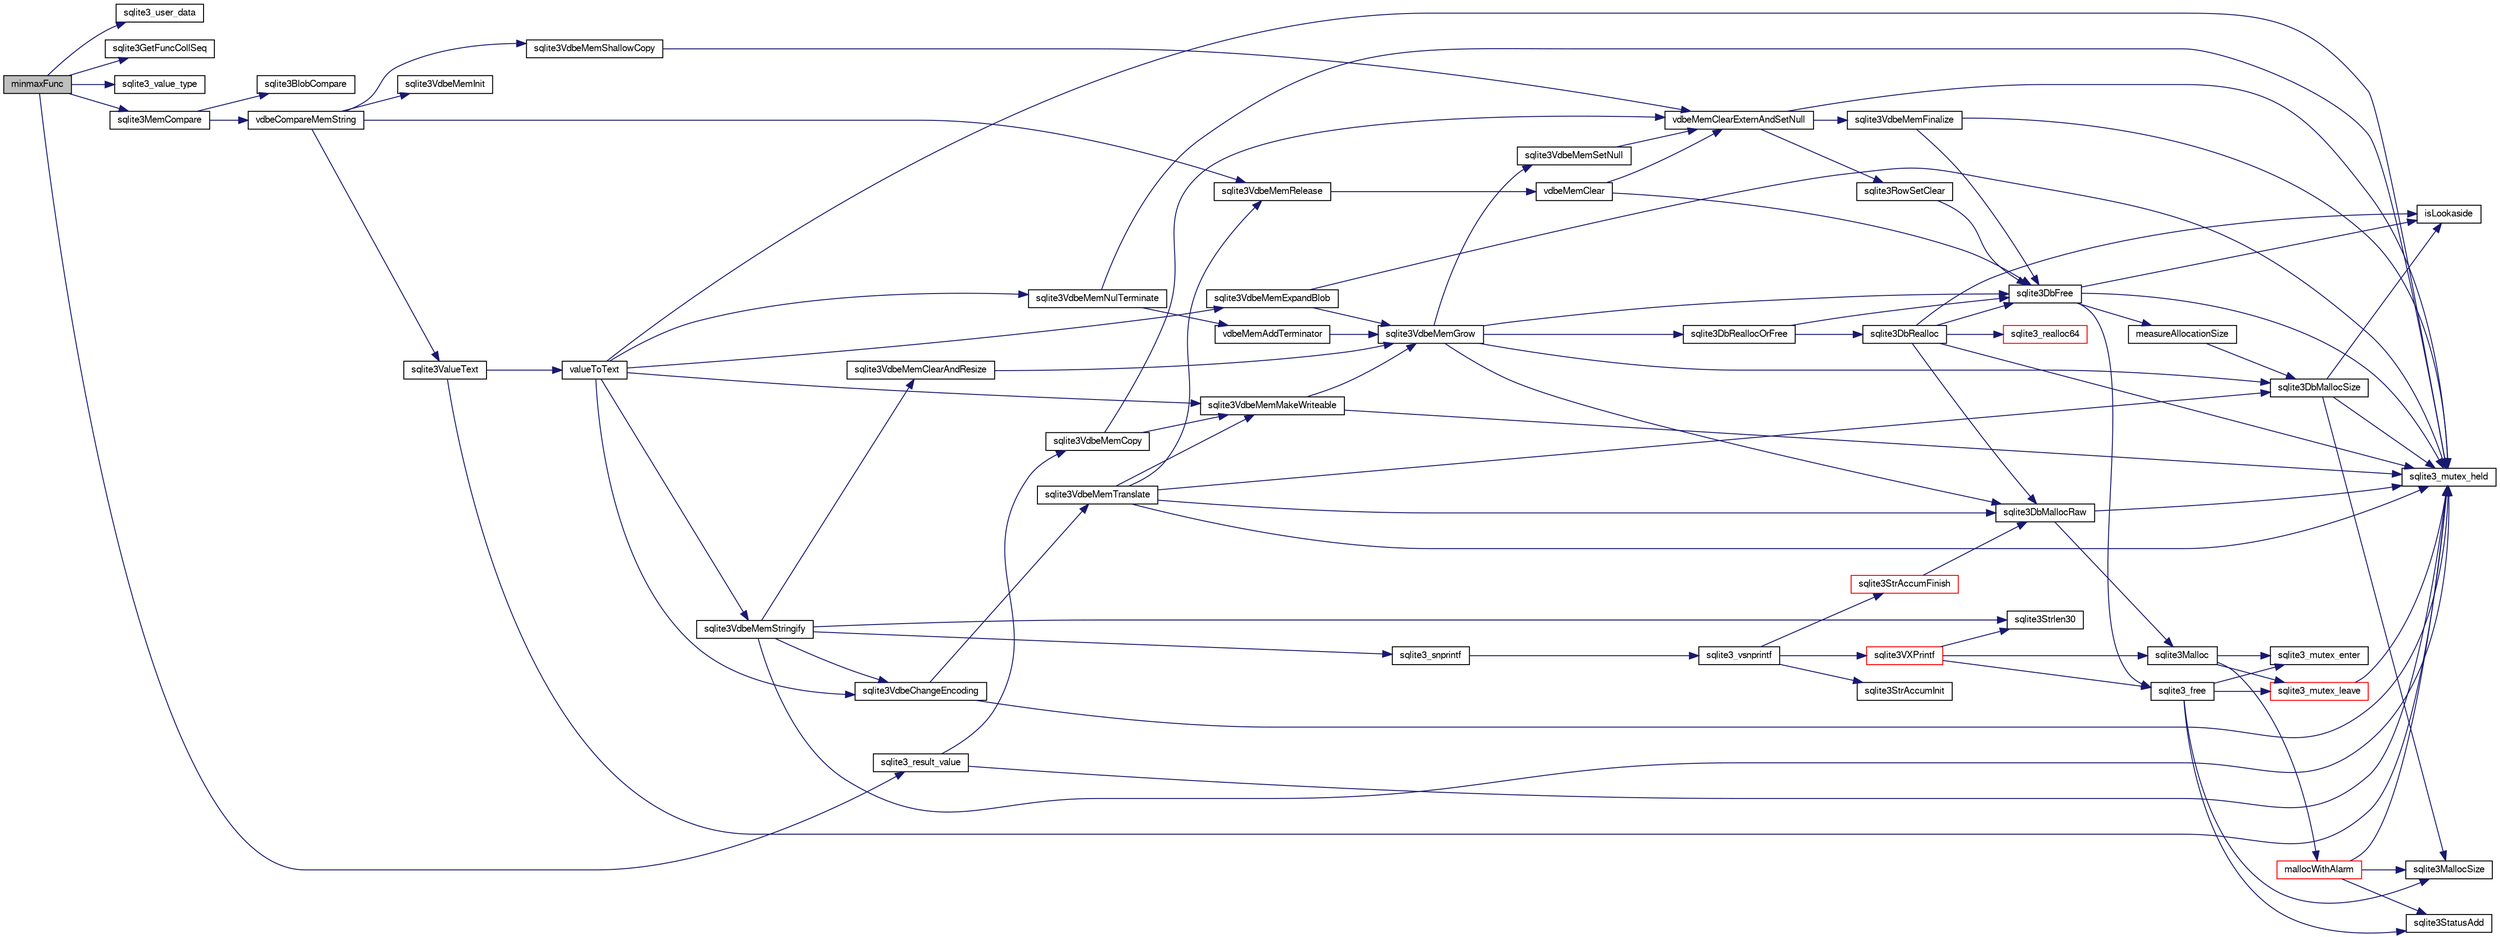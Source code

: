 digraph "minmaxFunc"
{
  edge [fontname="FreeSans",fontsize="10",labelfontname="FreeSans",labelfontsize="10"];
  node [fontname="FreeSans",fontsize="10",shape=record];
  rankdir="LR";
  Node166573 [label="minmaxFunc",height=0.2,width=0.4,color="black", fillcolor="grey75", style="filled", fontcolor="black"];
  Node166573 -> Node166574 [color="midnightblue",fontsize="10",style="solid",fontname="FreeSans"];
  Node166574 [label="sqlite3_user_data",height=0.2,width=0.4,color="black", fillcolor="white", style="filled",URL="$sqlite3_8c.html#ad5112720cb942f40e424fff89f4222b8"];
  Node166573 -> Node166575 [color="midnightblue",fontsize="10",style="solid",fontname="FreeSans"];
  Node166575 [label="sqlite3GetFuncCollSeq",height=0.2,width=0.4,color="black", fillcolor="white", style="filled",URL="$sqlite3_8c.html#a1f74f1388742c31b36be82a263d682cd"];
  Node166573 -> Node166576 [color="midnightblue",fontsize="10",style="solid",fontname="FreeSans"];
  Node166576 [label="sqlite3_value_type",height=0.2,width=0.4,color="black", fillcolor="white", style="filled",URL="$sqlite3_8c.html#ac5e91a982065a1ab220a43bbd18cfa60"];
  Node166573 -> Node166577 [color="midnightblue",fontsize="10",style="solid",fontname="FreeSans"];
  Node166577 [label="sqlite3MemCompare",height=0.2,width=0.4,color="black", fillcolor="white", style="filled",URL="$sqlite3_8c.html#a89fc02818dc8eb6be452ea408164b5e3"];
  Node166577 -> Node166578 [color="midnightblue",fontsize="10",style="solid",fontname="FreeSans"];
  Node166578 [label="vdbeCompareMemString",height=0.2,width=0.4,color="black", fillcolor="white", style="filled",URL="$sqlite3_8c.html#afc618ccf0c8dc5c4de68c35c8b1613c1"];
  Node166578 -> Node166579 [color="midnightblue",fontsize="10",style="solid",fontname="FreeSans"];
  Node166579 [label="sqlite3VdbeMemInit",height=0.2,width=0.4,color="black", fillcolor="white", style="filled",URL="$sqlite3_8c.html#a71744ecf3bbf078600c527fa96ef3360"];
  Node166578 -> Node166580 [color="midnightblue",fontsize="10",style="solid",fontname="FreeSans"];
  Node166580 [label="sqlite3VdbeMemShallowCopy",height=0.2,width=0.4,color="black", fillcolor="white", style="filled",URL="$sqlite3_8c.html#a507287d895706c681ed352775e726f6a"];
  Node166580 -> Node166581 [color="midnightblue",fontsize="10",style="solid",fontname="FreeSans"];
  Node166581 [label="vdbeMemClearExternAndSetNull",height=0.2,width=0.4,color="black", fillcolor="white", style="filled",URL="$sqlite3_8c.html#a29c41a360fb0e86b817777daf061230c"];
  Node166581 -> Node166582 [color="midnightblue",fontsize="10",style="solid",fontname="FreeSans"];
  Node166582 [label="sqlite3_mutex_held",height=0.2,width=0.4,color="black", fillcolor="white", style="filled",URL="$sqlite3_8c.html#acf77da68932b6bc163c5e68547ecc3e7"];
  Node166581 -> Node166583 [color="midnightblue",fontsize="10",style="solid",fontname="FreeSans"];
  Node166583 [label="sqlite3VdbeMemFinalize",height=0.2,width=0.4,color="black", fillcolor="white", style="filled",URL="$sqlite3_8c.html#a2568220f48ddef81b1c43e401042d9d2"];
  Node166583 -> Node166582 [color="midnightblue",fontsize="10",style="solid",fontname="FreeSans"];
  Node166583 -> Node166584 [color="midnightblue",fontsize="10",style="solid",fontname="FreeSans"];
  Node166584 [label="sqlite3DbFree",height=0.2,width=0.4,color="black", fillcolor="white", style="filled",URL="$sqlite3_8c.html#ac70ab821a6607b4a1b909582dc37a069"];
  Node166584 -> Node166582 [color="midnightblue",fontsize="10",style="solid",fontname="FreeSans"];
  Node166584 -> Node166585 [color="midnightblue",fontsize="10",style="solid",fontname="FreeSans"];
  Node166585 [label="measureAllocationSize",height=0.2,width=0.4,color="black", fillcolor="white", style="filled",URL="$sqlite3_8c.html#a45731e644a22fdb756e2b6337224217a"];
  Node166585 -> Node166586 [color="midnightblue",fontsize="10",style="solid",fontname="FreeSans"];
  Node166586 [label="sqlite3DbMallocSize",height=0.2,width=0.4,color="black", fillcolor="white", style="filled",URL="$sqlite3_8c.html#aa397e5a8a03495203a0767abf0a71f86"];
  Node166586 -> Node166587 [color="midnightblue",fontsize="10",style="solid",fontname="FreeSans"];
  Node166587 [label="sqlite3MallocSize",height=0.2,width=0.4,color="black", fillcolor="white", style="filled",URL="$sqlite3_8c.html#acf5d2a5f35270bafb050bd2def576955"];
  Node166586 -> Node166582 [color="midnightblue",fontsize="10",style="solid",fontname="FreeSans"];
  Node166586 -> Node166588 [color="midnightblue",fontsize="10",style="solid",fontname="FreeSans"];
  Node166588 [label="isLookaside",height=0.2,width=0.4,color="black", fillcolor="white", style="filled",URL="$sqlite3_8c.html#a770fa05ff9717b75e16f4d968a77b897"];
  Node166584 -> Node166588 [color="midnightblue",fontsize="10",style="solid",fontname="FreeSans"];
  Node166584 -> Node166589 [color="midnightblue",fontsize="10",style="solid",fontname="FreeSans"];
  Node166589 [label="sqlite3_free",height=0.2,width=0.4,color="black", fillcolor="white", style="filled",URL="$sqlite3_8c.html#a6552349e36a8a691af5487999ab09519"];
  Node166589 -> Node166590 [color="midnightblue",fontsize="10",style="solid",fontname="FreeSans"];
  Node166590 [label="sqlite3_mutex_enter",height=0.2,width=0.4,color="black", fillcolor="white", style="filled",URL="$sqlite3_8c.html#a1c12cde690bd89f104de5cbad12a6bf5"];
  Node166589 -> Node166591 [color="midnightblue",fontsize="10",style="solid",fontname="FreeSans"];
  Node166591 [label="sqlite3StatusAdd",height=0.2,width=0.4,color="black", fillcolor="white", style="filled",URL="$sqlite3_8c.html#afa029f93586aeab4cc85360905dae9cd"];
  Node166589 -> Node166587 [color="midnightblue",fontsize="10",style="solid",fontname="FreeSans"];
  Node166589 -> Node166592 [color="midnightblue",fontsize="10",style="solid",fontname="FreeSans"];
  Node166592 [label="sqlite3_mutex_leave",height=0.2,width=0.4,color="red", fillcolor="white", style="filled",URL="$sqlite3_8c.html#a5838d235601dbd3c1fa993555c6bcc93"];
  Node166592 -> Node166582 [color="midnightblue",fontsize="10",style="solid",fontname="FreeSans"];
  Node166581 -> Node166594 [color="midnightblue",fontsize="10",style="solid",fontname="FreeSans"];
  Node166594 [label="sqlite3RowSetClear",height=0.2,width=0.4,color="black", fillcolor="white", style="filled",URL="$sqlite3_8c.html#ae153de0cd969511a607e26deeca80342"];
  Node166594 -> Node166584 [color="midnightblue",fontsize="10",style="solid",fontname="FreeSans"];
  Node166578 -> Node166595 [color="midnightblue",fontsize="10",style="solid",fontname="FreeSans"];
  Node166595 [label="sqlite3ValueText",height=0.2,width=0.4,color="black", fillcolor="white", style="filled",URL="$sqlite3_8c.html#ad567a94e52d1adf81f4857fdba00a59b"];
  Node166595 -> Node166582 [color="midnightblue",fontsize="10",style="solid",fontname="FreeSans"];
  Node166595 -> Node166596 [color="midnightblue",fontsize="10",style="solid",fontname="FreeSans"];
  Node166596 [label="valueToText",height=0.2,width=0.4,color="black", fillcolor="white", style="filled",URL="$sqlite3_8c.html#abded1c4848e5c5901949c02af499044c"];
  Node166596 -> Node166582 [color="midnightblue",fontsize="10",style="solid",fontname="FreeSans"];
  Node166596 -> Node166597 [color="midnightblue",fontsize="10",style="solid",fontname="FreeSans"];
  Node166597 [label="sqlite3VdbeMemExpandBlob",height=0.2,width=0.4,color="black", fillcolor="white", style="filled",URL="$sqlite3_8c.html#afa1d06c05f058623f190c05aac4a5c7c"];
  Node166597 -> Node166582 [color="midnightblue",fontsize="10",style="solid",fontname="FreeSans"];
  Node166597 -> Node166598 [color="midnightblue",fontsize="10",style="solid",fontname="FreeSans"];
  Node166598 [label="sqlite3VdbeMemGrow",height=0.2,width=0.4,color="black", fillcolor="white", style="filled",URL="$sqlite3_8c.html#aba753c9690ae0ba31b5100945cf29447"];
  Node166598 -> Node166586 [color="midnightblue",fontsize="10",style="solid",fontname="FreeSans"];
  Node166598 -> Node166599 [color="midnightblue",fontsize="10",style="solid",fontname="FreeSans"];
  Node166599 [label="sqlite3DbReallocOrFree",height=0.2,width=0.4,color="black", fillcolor="white", style="filled",URL="$sqlite3_8c.html#a532a9fd62eeb46b61885a0fff075231c"];
  Node166599 -> Node166600 [color="midnightblue",fontsize="10",style="solid",fontname="FreeSans"];
  Node166600 [label="sqlite3DbRealloc",height=0.2,width=0.4,color="black", fillcolor="white", style="filled",URL="$sqlite3_8c.html#ae028f4902a9d29bcaf310ff289ee87dc"];
  Node166600 -> Node166582 [color="midnightblue",fontsize="10",style="solid",fontname="FreeSans"];
  Node166600 -> Node166601 [color="midnightblue",fontsize="10",style="solid",fontname="FreeSans"];
  Node166601 [label="sqlite3DbMallocRaw",height=0.2,width=0.4,color="black", fillcolor="white", style="filled",URL="$sqlite3_8c.html#abbe8be0cf7175e11ddc3e2218fad924e"];
  Node166601 -> Node166582 [color="midnightblue",fontsize="10",style="solid",fontname="FreeSans"];
  Node166601 -> Node166602 [color="midnightblue",fontsize="10",style="solid",fontname="FreeSans"];
  Node166602 [label="sqlite3Malloc",height=0.2,width=0.4,color="black", fillcolor="white", style="filled",URL="$sqlite3_8c.html#a361a2eaa846b1885f123abe46f5d8b2b"];
  Node166602 -> Node166590 [color="midnightblue",fontsize="10",style="solid",fontname="FreeSans"];
  Node166602 -> Node166603 [color="midnightblue",fontsize="10",style="solid",fontname="FreeSans"];
  Node166603 [label="mallocWithAlarm",height=0.2,width=0.4,color="red", fillcolor="white", style="filled",URL="$sqlite3_8c.html#ab070d5cf8e48ec8a6a43cf025d48598b"];
  Node166603 -> Node166582 [color="midnightblue",fontsize="10",style="solid",fontname="FreeSans"];
  Node166603 -> Node166587 [color="midnightblue",fontsize="10",style="solid",fontname="FreeSans"];
  Node166603 -> Node166591 [color="midnightblue",fontsize="10",style="solid",fontname="FreeSans"];
  Node166602 -> Node166592 [color="midnightblue",fontsize="10",style="solid",fontname="FreeSans"];
  Node166600 -> Node166588 [color="midnightblue",fontsize="10",style="solid",fontname="FreeSans"];
  Node166600 -> Node166584 [color="midnightblue",fontsize="10",style="solid",fontname="FreeSans"];
  Node166600 -> Node166607 [color="midnightblue",fontsize="10",style="solid",fontname="FreeSans"];
  Node166607 [label="sqlite3_realloc64",height=0.2,width=0.4,color="red", fillcolor="white", style="filled",URL="$sqlite3_8c.html#a3765a714077ee547e811034236dc9ecd"];
  Node166599 -> Node166584 [color="midnightblue",fontsize="10",style="solid",fontname="FreeSans"];
  Node166598 -> Node166584 [color="midnightblue",fontsize="10",style="solid",fontname="FreeSans"];
  Node166598 -> Node166601 [color="midnightblue",fontsize="10",style="solid",fontname="FreeSans"];
  Node166598 -> Node166704 [color="midnightblue",fontsize="10",style="solid",fontname="FreeSans"];
  Node166704 [label="sqlite3VdbeMemSetNull",height=0.2,width=0.4,color="black", fillcolor="white", style="filled",URL="$sqlite3_8c.html#ae01092c23aebaf8a3ebdf3954609b410"];
  Node166704 -> Node166581 [color="midnightblue",fontsize="10",style="solid",fontname="FreeSans"];
  Node166596 -> Node166849 [color="midnightblue",fontsize="10",style="solid",fontname="FreeSans"];
  Node166849 [label="sqlite3VdbeChangeEncoding",height=0.2,width=0.4,color="black", fillcolor="white", style="filled",URL="$sqlite3_8c.html#aa7cf8e488bf8cf9ec18528f52a40de31"];
  Node166849 -> Node166582 [color="midnightblue",fontsize="10",style="solid",fontname="FreeSans"];
  Node166849 -> Node166850 [color="midnightblue",fontsize="10",style="solid",fontname="FreeSans"];
  Node166850 [label="sqlite3VdbeMemTranslate",height=0.2,width=0.4,color="black", fillcolor="white", style="filled",URL="$sqlite3_8c.html#adc5f07459f00d96ec7591be255d029f5"];
  Node166850 -> Node166582 [color="midnightblue",fontsize="10",style="solid",fontname="FreeSans"];
  Node166850 -> Node166709 [color="midnightblue",fontsize="10",style="solid",fontname="FreeSans"];
  Node166709 [label="sqlite3VdbeMemMakeWriteable",height=0.2,width=0.4,color="black", fillcolor="white", style="filled",URL="$sqlite3_8c.html#afabdd8032205a36c69ad191c6bbb6a34"];
  Node166709 -> Node166582 [color="midnightblue",fontsize="10",style="solid",fontname="FreeSans"];
  Node166709 -> Node166598 [color="midnightblue",fontsize="10",style="solid",fontname="FreeSans"];
  Node166850 -> Node166601 [color="midnightblue",fontsize="10",style="solid",fontname="FreeSans"];
  Node166850 -> Node166706 [color="midnightblue",fontsize="10",style="solid",fontname="FreeSans"];
  Node166706 [label="sqlite3VdbeMemRelease",height=0.2,width=0.4,color="black", fillcolor="white", style="filled",URL="$sqlite3_8c.html#a90606361dbeba88159fd6ff03fcc10cc"];
  Node166706 -> Node166707 [color="midnightblue",fontsize="10",style="solid",fontname="FreeSans"];
  Node166707 [label="vdbeMemClear",height=0.2,width=0.4,color="black", fillcolor="white", style="filled",URL="$sqlite3_8c.html#a489eef6e55ad0dadf67578726b935d12"];
  Node166707 -> Node166581 [color="midnightblue",fontsize="10",style="solid",fontname="FreeSans"];
  Node166707 -> Node166584 [color="midnightblue",fontsize="10",style="solid",fontname="FreeSans"];
  Node166850 -> Node166586 [color="midnightblue",fontsize="10",style="solid",fontname="FreeSans"];
  Node166596 -> Node166709 [color="midnightblue",fontsize="10",style="solid",fontname="FreeSans"];
  Node166596 -> Node166851 [color="midnightblue",fontsize="10",style="solid",fontname="FreeSans"];
  Node166851 [label="sqlite3VdbeMemNulTerminate",height=0.2,width=0.4,color="black", fillcolor="white", style="filled",URL="$sqlite3_8c.html#ad72ffa8a87fad7797ceeca0682df6aa3"];
  Node166851 -> Node166582 [color="midnightblue",fontsize="10",style="solid",fontname="FreeSans"];
  Node166851 -> Node166852 [color="midnightblue",fontsize="10",style="solid",fontname="FreeSans"];
  Node166852 [label="vdbeMemAddTerminator",height=0.2,width=0.4,color="black", fillcolor="white", style="filled",URL="$sqlite3_8c.html#a01c7c7c70bf090b2882bce28aa35c4c9"];
  Node166852 -> Node166598 [color="midnightblue",fontsize="10",style="solid",fontname="FreeSans"];
  Node166596 -> Node166853 [color="midnightblue",fontsize="10",style="solid",fontname="FreeSans"];
  Node166853 [label="sqlite3VdbeMemStringify",height=0.2,width=0.4,color="black", fillcolor="white", style="filled",URL="$sqlite3_8c.html#aaf8a4e6bd1059297d279570e30b7680a"];
  Node166853 -> Node166582 [color="midnightblue",fontsize="10",style="solid",fontname="FreeSans"];
  Node166853 -> Node166705 [color="midnightblue",fontsize="10",style="solid",fontname="FreeSans"];
  Node166705 [label="sqlite3VdbeMemClearAndResize",height=0.2,width=0.4,color="black", fillcolor="white", style="filled",URL="$sqlite3_8c.html#add082be4aa46084ecdf023cfac898231"];
  Node166705 -> Node166598 [color="midnightblue",fontsize="10",style="solid",fontname="FreeSans"];
  Node166853 -> Node166767 [color="midnightblue",fontsize="10",style="solid",fontname="FreeSans"];
  Node166767 [label="sqlite3_snprintf",height=0.2,width=0.4,color="black", fillcolor="white", style="filled",URL="$sqlite3_8c.html#aa2695a752e971577f5784122f2013c40"];
  Node166767 -> Node166768 [color="midnightblue",fontsize="10",style="solid",fontname="FreeSans"];
  Node166768 [label="sqlite3_vsnprintf",height=0.2,width=0.4,color="black", fillcolor="white", style="filled",URL="$sqlite3_8c.html#a0862c03aea71d62847e452aa655add42"];
  Node166768 -> Node166633 [color="midnightblue",fontsize="10",style="solid",fontname="FreeSans"];
  Node166633 [label="sqlite3StrAccumInit",height=0.2,width=0.4,color="black", fillcolor="white", style="filled",URL="$sqlite3_8c.html#aabf95e113b9d54d519cd15a56215f560"];
  Node166768 -> Node166634 [color="midnightblue",fontsize="10",style="solid",fontname="FreeSans"];
  Node166634 [label="sqlite3VXPrintf",height=0.2,width=0.4,color="red", fillcolor="white", style="filled",URL="$sqlite3_8c.html#a63c25806c9bd4a2b76f9a0eb232c6bde"];
  Node166634 -> Node166602 [color="midnightblue",fontsize="10",style="solid",fontname="FreeSans"];
  Node166634 -> Node166653 [color="midnightblue",fontsize="10",style="solid",fontname="FreeSans"];
  Node166653 [label="sqlite3Strlen30",height=0.2,width=0.4,color="black", fillcolor="white", style="filled",URL="$sqlite3_8c.html#a3dcd80ba41f1a308193dee74857b62a7"];
  Node166634 -> Node166589 [color="midnightblue",fontsize="10",style="solid",fontname="FreeSans"];
  Node166768 -> Node166659 [color="midnightblue",fontsize="10",style="solid",fontname="FreeSans"];
  Node166659 [label="sqlite3StrAccumFinish",height=0.2,width=0.4,color="red", fillcolor="white", style="filled",URL="$sqlite3_8c.html#adb7f26b10ac1b847db6f000ef4c2e2ba"];
  Node166659 -> Node166601 [color="midnightblue",fontsize="10",style="solid",fontname="FreeSans"];
  Node166853 -> Node166653 [color="midnightblue",fontsize="10",style="solid",fontname="FreeSans"];
  Node166853 -> Node166849 [color="midnightblue",fontsize="10",style="solid",fontname="FreeSans"];
  Node166578 -> Node166706 [color="midnightblue",fontsize="10",style="solid",fontname="FreeSans"];
  Node166577 -> Node166854 [color="midnightblue",fontsize="10",style="solid",fontname="FreeSans"];
  Node166854 [label="sqlite3BlobCompare",height=0.2,width=0.4,color="black", fillcolor="white", style="filled",URL="$sqlite3_8c.html#ab464c94c9aee65996ddb6ac4fcd47dc8"];
  Node166573 -> Node166719 [color="midnightblue",fontsize="10",style="solid",fontname="FreeSans"];
  Node166719 [label="sqlite3_result_value",height=0.2,width=0.4,color="black", fillcolor="white", style="filled",URL="$sqlite3_8c.html#af572c2d6f23377fc4d794b6946d5b3ed"];
  Node166719 -> Node166582 [color="midnightblue",fontsize="10",style="solid",fontname="FreeSans"];
  Node166719 -> Node166717 [color="midnightblue",fontsize="10",style="solid",fontname="FreeSans"];
  Node166717 [label="sqlite3VdbeMemCopy",height=0.2,width=0.4,color="black", fillcolor="white", style="filled",URL="$sqlite3_8c.html#a3a04f985c3c7cac7c7958b872fb3f781"];
  Node166717 -> Node166581 [color="midnightblue",fontsize="10",style="solid",fontname="FreeSans"];
  Node166717 -> Node166709 [color="midnightblue",fontsize="10",style="solid",fontname="FreeSans"];
}
